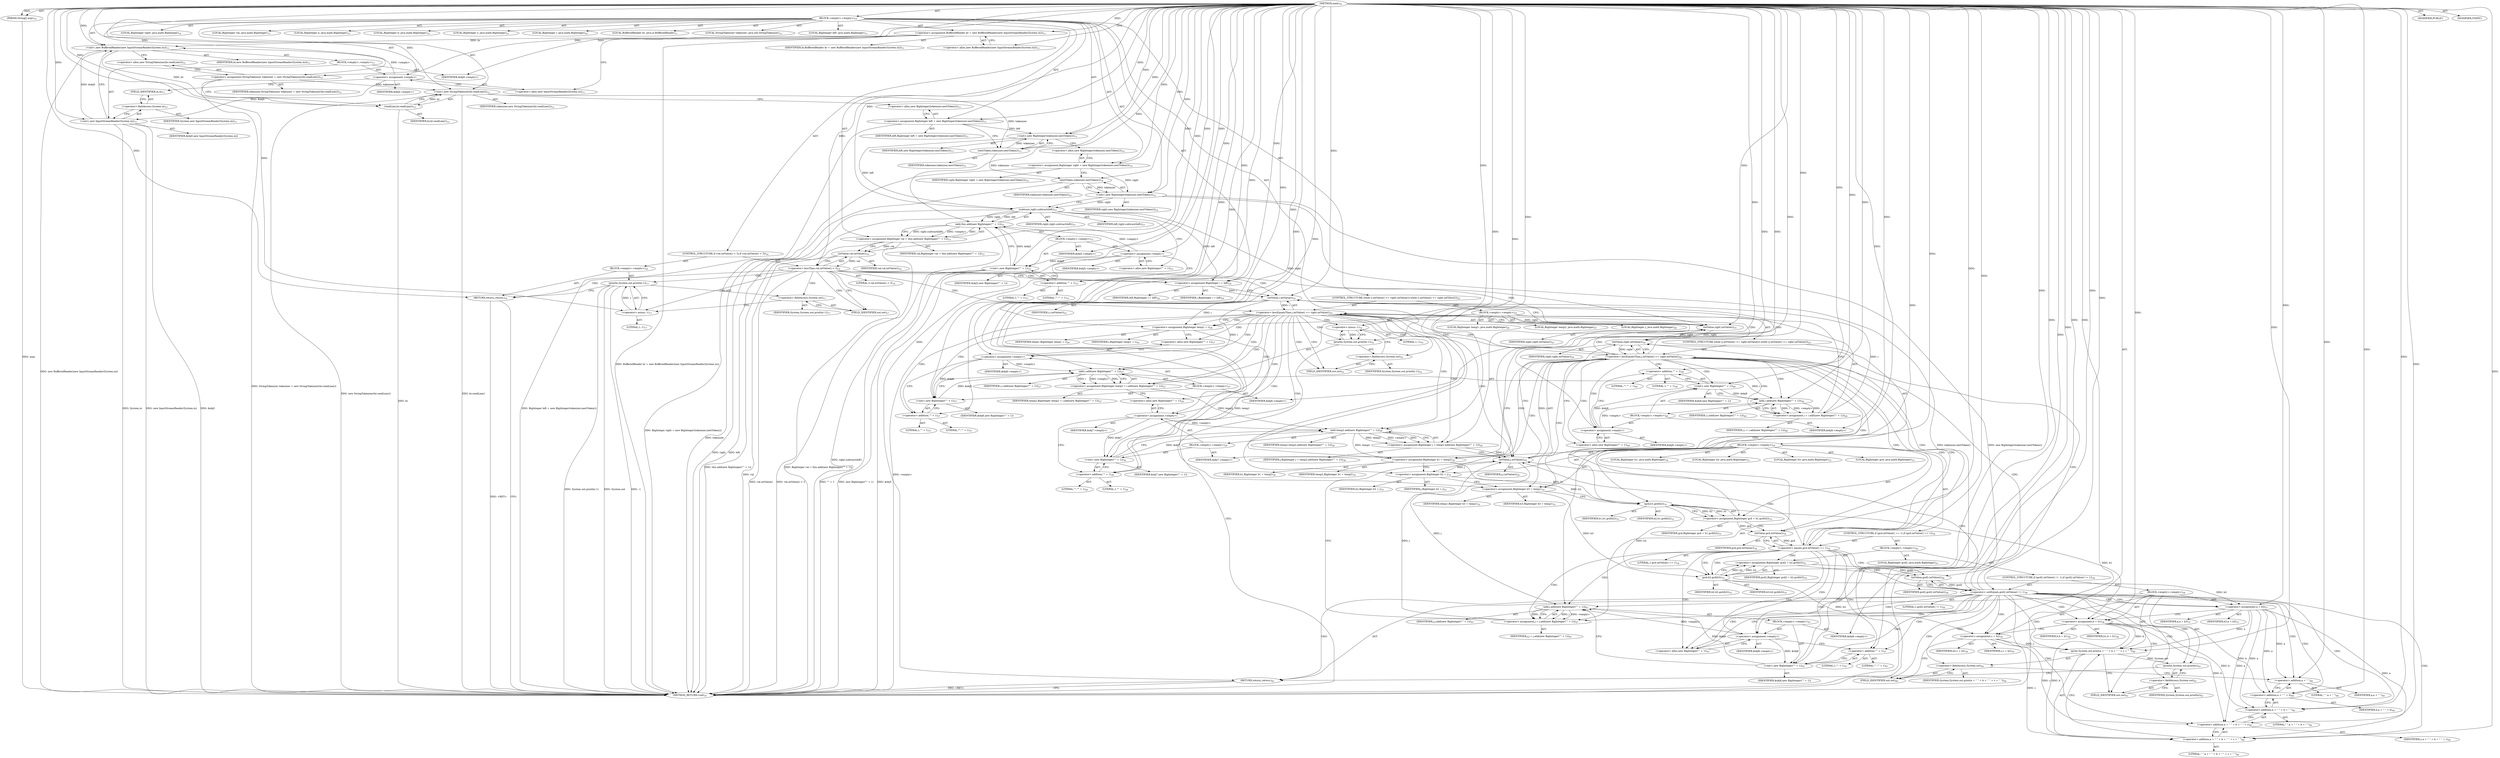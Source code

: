 digraph "main" {  
"25" [label = <(METHOD,main)<SUB>10</SUB>> ]
"26" [label = <(PARAM,String[] args)<SUB>10</SUB>> ]
"27" [label = <(BLOCK,&lt;empty&gt;,&lt;empty&gt;)<SUB>10</SUB>> ]
"4" [label = <(LOCAL,BufferedReader br: java.io.BufferedReader)<SUB>11</SUB>> ]
"28" [label = <(&lt;operator&gt;.assignment,BufferedReader br = new BufferedReader(new InputStreamReader(System.in)))<SUB>11</SUB>> ]
"29" [label = <(IDENTIFIER,br,BufferedReader br = new BufferedReader(new InputStreamReader(System.in)))<SUB>11</SUB>> ]
"30" [label = <(&lt;operator&gt;.alloc,new BufferedReader(new InputStreamReader(System.in)))<SUB>11</SUB>> ]
"31" [label = <(&lt;init&gt;,new BufferedReader(new InputStreamReader(System.in)))<SUB>11</SUB>> ]
"3" [label = <(IDENTIFIER,br,new BufferedReader(new InputStreamReader(System.in)))<SUB>11</SUB>> ]
"32" [label = <(BLOCK,&lt;empty&gt;,&lt;empty&gt;)<SUB>11</SUB>> ]
"33" [label = <(&lt;operator&gt;.assignment,&lt;empty&gt;)> ]
"34" [label = <(IDENTIFIER,$obj0,&lt;empty&gt;)> ]
"35" [label = <(&lt;operator&gt;.alloc,new InputStreamReader(System.in))<SUB>11</SUB>> ]
"36" [label = <(&lt;init&gt;,new InputStreamReader(System.in))<SUB>11</SUB>> ]
"37" [label = <(IDENTIFIER,$obj0,new InputStreamReader(System.in))> ]
"38" [label = <(&lt;operator&gt;.fieldAccess,System.in)<SUB>11</SUB>> ]
"39" [label = <(IDENTIFIER,System,new InputStreamReader(System.in))<SUB>11</SUB>> ]
"40" [label = <(FIELD_IDENTIFIER,in,in)<SUB>11</SUB>> ]
"41" [label = <(IDENTIFIER,$obj0,&lt;empty&gt;)> ]
"6" [label = <(LOCAL,StringTokenizer tokenizer: java.util.StringTokenizer)<SUB>12</SUB>> ]
"42" [label = <(&lt;operator&gt;.assignment,StringTokenizer tokenizer = new StringTokenizer(br.readLine()))<SUB>12</SUB>> ]
"43" [label = <(IDENTIFIER,tokenizer,StringTokenizer tokenizer = new StringTokenizer(br.readLine()))<SUB>12</SUB>> ]
"44" [label = <(&lt;operator&gt;.alloc,new StringTokenizer(br.readLine()))<SUB>12</SUB>> ]
"45" [label = <(&lt;init&gt;,new StringTokenizer(br.readLine()))<SUB>12</SUB>> ]
"5" [label = <(IDENTIFIER,tokenizer,new StringTokenizer(br.readLine()))<SUB>12</SUB>> ]
"46" [label = <(readLine,br.readLine())<SUB>12</SUB>> ]
"47" [label = <(IDENTIFIER,br,br.readLine())<SUB>12</SUB>> ]
"8" [label = <(LOCAL,BigInteger left: java.math.BigInteger)<SUB>13</SUB>> ]
"48" [label = <(&lt;operator&gt;.assignment,BigInteger left = new BigInteger(tokenizer.nextToken()))<SUB>13</SUB>> ]
"49" [label = <(IDENTIFIER,left,BigInteger left = new BigInteger(tokenizer.nextToken()))<SUB>13</SUB>> ]
"50" [label = <(&lt;operator&gt;.alloc,new BigInteger(tokenizer.nextToken()))<SUB>13</SUB>> ]
"51" [label = <(&lt;init&gt;,new BigInteger(tokenizer.nextToken()))<SUB>13</SUB>> ]
"7" [label = <(IDENTIFIER,left,new BigInteger(tokenizer.nextToken()))<SUB>13</SUB>> ]
"52" [label = <(nextToken,tokenizer.nextToken())<SUB>13</SUB>> ]
"53" [label = <(IDENTIFIER,tokenizer,tokenizer.nextToken())<SUB>13</SUB>> ]
"10" [label = <(LOCAL,BigInteger right: java.math.BigInteger)<SUB>14</SUB>> ]
"54" [label = <(&lt;operator&gt;.assignment,BigInteger right = new BigInteger(tokenizer.nextToken()))<SUB>14</SUB>> ]
"55" [label = <(IDENTIFIER,right,BigInteger right = new BigInteger(tokenizer.nextToken()))<SUB>14</SUB>> ]
"56" [label = <(&lt;operator&gt;.alloc,new BigInteger(tokenizer.nextToken()))<SUB>14</SUB>> ]
"57" [label = <(&lt;init&gt;,new BigInteger(tokenizer.nextToken()))<SUB>14</SUB>> ]
"9" [label = <(IDENTIFIER,right,new BigInteger(tokenizer.nextToken()))<SUB>14</SUB>> ]
"58" [label = <(nextToken,tokenizer.nextToken())<SUB>14</SUB>> ]
"59" [label = <(IDENTIFIER,tokenizer,tokenizer.nextToken())<SUB>14</SUB>> ]
"60" [label = <(LOCAL,BigInteger val: java.math.BigInteger)<SUB>15</SUB>> ]
"61" [label = <(&lt;operator&gt;.assignment,BigInteger val = this.add(new BigInteger(&quot;&quot; + 1)))<SUB>15</SUB>> ]
"62" [label = <(IDENTIFIER,val,BigInteger val = this.add(new BigInteger(&quot;&quot; + 1)))<SUB>15</SUB>> ]
"63" [label = <(add,this.add(new BigInteger(&quot;&quot; + 1)))<SUB>15</SUB>> ]
"64" [label = <(subtract,right.subtract(left))<SUB>15</SUB>> ]
"65" [label = <(IDENTIFIER,right,right.subtract(left))<SUB>15</SUB>> ]
"66" [label = <(IDENTIFIER,left,right.subtract(left))<SUB>15</SUB>> ]
"67" [label = <(BLOCK,&lt;empty&gt;,&lt;empty&gt;)<SUB>15</SUB>> ]
"68" [label = <(&lt;operator&gt;.assignment,&lt;empty&gt;)> ]
"69" [label = <(IDENTIFIER,$obj5,&lt;empty&gt;)> ]
"70" [label = <(&lt;operator&gt;.alloc,new BigInteger(&quot;&quot; + 1))<SUB>15</SUB>> ]
"71" [label = <(&lt;init&gt;,new BigInteger(&quot;&quot; + 1))<SUB>15</SUB>> ]
"72" [label = <(IDENTIFIER,$obj5,new BigInteger(&quot;&quot; + 1))> ]
"73" [label = <(&lt;operator&gt;.addition,&quot;&quot; + 1)<SUB>15</SUB>> ]
"74" [label = <(LITERAL,&quot;&quot;,&quot;&quot; + 1)<SUB>15</SUB>> ]
"75" [label = <(LITERAL,1,&quot;&quot; + 1)<SUB>15</SUB>> ]
"76" [label = <(IDENTIFIER,$obj5,&lt;empty&gt;)> ]
"77" [label = <(CONTROL_STRUCTURE,if (val.intValue() &lt; 3),if (val.intValue() &lt; 3))<SUB>16</SUB>> ]
"78" [label = <(&lt;operator&gt;.lessThan,val.intValue() &lt; 3)<SUB>16</SUB>> ]
"79" [label = <(intValue,val.intValue())<SUB>16</SUB>> ]
"80" [label = <(IDENTIFIER,val,val.intValue())<SUB>16</SUB>> ]
"81" [label = <(LITERAL,3,val.intValue() &lt; 3)<SUB>16</SUB>> ]
"82" [label = <(BLOCK,&lt;empty&gt;,&lt;empty&gt;)<SUB>16</SUB>> ]
"83" [label = <(println,System.out.println(-1))<SUB>17</SUB>> ]
"84" [label = <(&lt;operator&gt;.fieldAccess,System.out)<SUB>17</SUB>> ]
"85" [label = <(IDENTIFIER,System,System.out.println(-1))<SUB>17</SUB>> ]
"86" [label = <(FIELD_IDENTIFIER,out,out)<SUB>17</SUB>> ]
"87" [label = <(&lt;operator&gt;.minus,-1)<SUB>17</SUB>> ]
"88" [label = <(LITERAL,1,-1)<SUB>17</SUB>> ]
"89" [label = <(RETURN,return;,return;)<SUB>18</SUB>> ]
"90" [label = <(LOCAL,BigInteger a: java.math.BigInteger)<SUB>23</SUB>> ]
"91" [label = <(LOCAL,BigInteger b: java.math.BigInteger)<SUB>23</SUB>> ]
"92" [label = <(LOCAL,BigInteger c: java.math.BigInteger)<SUB>23</SUB>> ]
"93" [label = <(LOCAL,BigInteger i: java.math.BigInteger)<SUB>24</SUB>> ]
"94" [label = <(&lt;operator&gt;.assignment,BigInteger i = left)<SUB>24</SUB>> ]
"95" [label = <(IDENTIFIER,i,BigInteger i = left)<SUB>24</SUB>> ]
"96" [label = <(IDENTIFIER,left,BigInteger i = left)<SUB>24</SUB>> ]
"97" [label = <(CONTROL_STRUCTURE,while (i.intValue() &lt;= right.intValue()),while (i.intValue() &lt;= right.intValue()))<SUB>25</SUB>> ]
"98" [label = <(&lt;operator&gt;.lessEqualsThan,i.intValue() &lt;= right.intValue())<SUB>25</SUB>> ]
"99" [label = <(intValue,i.intValue())<SUB>25</SUB>> ]
"100" [label = <(IDENTIFIER,i,i.intValue())<SUB>25</SUB>> ]
"101" [label = <(intValue,right.intValue())<SUB>25</SUB>> ]
"102" [label = <(IDENTIFIER,right,right.intValue())<SUB>25</SUB>> ]
"103" [label = <(BLOCK,&lt;empty&gt;,&lt;empty&gt;)<SUB>25</SUB>> ]
"104" [label = <(LOCAL,BigInteger temp1: java.math.BigInteger)<SUB>26</SUB>> ]
"105" [label = <(&lt;operator&gt;.assignment,BigInteger temp1 = i)<SUB>26</SUB>> ]
"106" [label = <(IDENTIFIER,temp1,BigInteger temp1 = i)<SUB>26</SUB>> ]
"107" [label = <(IDENTIFIER,i,BigInteger temp1 = i)<SUB>26</SUB>> ]
"108" [label = <(LOCAL,BigInteger temp2: java.math.BigInteger)<SUB>27</SUB>> ]
"109" [label = <(&lt;operator&gt;.assignment,BigInteger temp2 = i.add(new BigInteger(&quot;&quot; + 1)))<SUB>27</SUB>> ]
"110" [label = <(IDENTIFIER,temp2,BigInteger temp2 = i.add(new BigInteger(&quot;&quot; + 1)))<SUB>27</SUB>> ]
"111" [label = <(add,i.add(new BigInteger(&quot;&quot; + 1)))<SUB>27</SUB>> ]
"112" [label = <(IDENTIFIER,i,i.add(new BigInteger(&quot;&quot; + 1)))<SUB>27</SUB>> ]
"113" [label = <(BLOCK,&lt;empty&gt;,&lt;empty&gt;)<SUB>27</SUB>> ]
"114" [label = <(&lt;operator&gt;.assignment,&lt;empty&gt;)> ]
"115" [label = <(IDENTIFIER,$obj6,&lt;empty&gt;)> ]
"116" [label = <(&lt;operator&gt;.alloc,new BigInteger(&quot;&quot; + 1))<SUB>27</SUB>> ]
"117" [label = <(&lt;init&gt;,new BigInteger(&quot;&quot; + 1))<SUB>27</SUB>> ]
"118" [label = <(IDENTIFIER,$obj6,new BigInteger(&quot;&quot; + 1))> ]
"119" [label = <(&lt;operator&gt;.addition,&quot;&quot; + 1)<SUB>27</SUB>> ]
"120" [label = <(LITERAL,&quot;&quot;,&quot;&quot; + 1)<SUB>27</SUB>> ]
"121" [label = <(LITERAL,1,&quot;&quot; + 1)<SUB>27</SUB>> ]
"122" [label = <(IDENTIFIER,$obj6,&lt;empty&gt;)> ]
"123" [label = <(LOCAL,BigInteger j: java.math.BigInteger)<SUB>28</SUB>> ]
"124" [label = <(&lt;operator&gt;.assignment,BigInteger j = temp2.add(new BigInteger(&quot;&quot; + 1)))<SUB>28</SUB>> ]
"125" [label = <(IDENTIFIER,j,BigInteger j = temp2.add(new BigInteger(&quot;&quot; + 1)))<SUB>28</SUB>> ]
"126" [label = <(add,temp2.add(new BigInteger(&quot;&quot; + 1)))<SUB>28</SUB>> ]
"127" [label = <(IDENTIFIER,temp2,temp2.add(new BigInteger(&quot;&quot; + 1)))<SUB>28</SUB>> ]
"128" [label = <(BLOCK,&lt;empty&gt;,&lt;empty&gt;)<SUB>28</SUB>> ]
"129" [label = <(&lt;operator&gt;.assignment,&lt;empty&gt;)> ]
"130" [label = <(IDENTIFIER,$obj7,&lt;empty&gt;)> ]
"131" [label = <(&lt;operator&gt;.alloc,new BigInteger(&quot;&quot; + 1))<SUB>28</SUB>> ]
"132" [label = <(&lt;init&gt;,new BigInteger(&quot;&quot; + 1))<SUB>28</SUB>> ]
"133" [label = <(IDENTIFIER,$obj7,new BigInteger(&quot;&quot; + 1))> ]
"134" [label = <(&lt;operator&gt;.addition,&quot;&quot; + 1)<SUB>28</SUB>> ]
"135" [label = <(LITERAL,&quot;&quot;,&quot;&quot; + 1)<SUB>28</SUB>> ]
"136" [label = <(LITERAL,1,&quot;&quot; + 1)<SUB>28</SUB>> ]
"137" [label = <(IDENTIFIER,$obj7,&lt;empty&gt;)> ]
"138" [label = <(CONTROL_STRUCTURE,while (j.intValue() &lt;= right.intValue()),while (j.intValue() &lt;= right.intValue()))<SUB>29</SUB>> ]
"139" [label = <(&lt;operator&gt;.lessEqualsThan,j.intValue() &lt;= right.intValue())<SUB>29</SUB>> ]
"140" [label = <(intValue,j.intValue())<SUB>29</SUB>> ]
"141" [label = <(IDENTIFIER,j,j.intValue())<SUB>29</SUB>> ]
"142" [label = <(intValue,right.intValue())<SUB>29</SUB>> ]
"143" [label = <(IDENTIFIER,right,right.intValue())<SUB>29</SUB>> ]
"144" [label = <(BLOCK,&lt;empty&gt;,&lt;empty&gt;)<SUB>29</SUB>> ]
"145" [label = <(LOCAL,BigInteger b1: java.math.BigInteger)<SUB>30</SUB>> ]
"146" [label = <(&lt;operator&gt;.assignment,BigInteger b1 = temp2)<SUB>30</SUB>> ]
"147" [label = <(IDENTIFIER,b1,BigInteger b1 = temp2)<SUB>30</SUB>> ]
"148" [label = <(IDENTIFIER,temp2,BigInteger b1 = temp2)<SUB>30</SUB>> ]
"149" [label = <(LOCAL,BigInteger b2: java.math.BigInteger)<SUB>31</SUB>> ]
"150" [label = <(&lt;operator&gt;.assignment,BigInteger b2 = j)<SUB>31</SUB>> ]
"151" [label = <(IDENTIFIER,b2,BigInteger b2 = j)<SUB>31</SUB>> ]
"152" [label = <(IDENTIFIER,j,BigInteger b2 = j)<SUB>31</SUB>> ]
"153" [label = <(LOCAL,BigInteger b3: java.math.BigInteger)<SUB>32</SUB>> ]
"154" [label = <(&lt;operator&gt;.assignment,BigInteger b3 = temp1)<SUB>32</SUB>> ]
"155" [label = <(IDENTIFIER,b3,BigInteger b3 = temp1)<SUB>32</SUB>> ]
"156" [label = <(IDENTIFIER,temp1,BigInteger b3 = temp1)<SUB>32</SUB>> ]
"157" [label = <(LOCAL,BigInteger gcd: java.math.BigInteger)<SUB>33</SUB>> ]
"158" [label = <(&lt;operator&gt;.assignment,BigInteger gcd = b1.gcd(b2))<SUB>33</SUB>> ]
"159" [label = <(IDENTIFIER,gcd,BigInteger gcd = b1.gcd(b2))<SUB>33</SUB>> ]
"160" [label = <(gcd,b1.gcd(b2))<SUB>33</SUB>> ]
"161" [label = <(IDENTIFIER,b1,b1.gcd(b2))<SUB>33</SUB>> ]
"162" [label = <(IDENTIFIER,b2,b1.gcd(b2))<SUB>33</SUB>> ]
"163" [label = <(CONTROL_STRUCTURE,if (gcd.intValue() == 1),if (gcd.intValue() == 1))<SUB>34</SUB>> ]
"164" [label = <(&lt;operator&gt;.equals,gcd.intValue() == 1)<SUB>34</SUB>> ]
"165" [label = <(intValue,gcd.intValue())<SUB>34</SUB>> ]
"166" [label = <(IDENTIFIER,gcd,gcd.intValue())<SUB>34</SUB>> ]
"167" [label = <(LITERAL,1,gcd.intValue() == 1)<SUB>34</SUB>> ]
"168" [label = <(BLOCK,&lt;empty&gt;,&lt;empty&gt;)<SUB>34</SUB>> ]
"169" [label = <(LOCAL,BigInteger gcd2: java.math.BigInteger)<SUB>35</SUB>> ]
"170" [label = <(&lt;operator&gt;.assignment,BigInteger gcd2 = b2.gcd(b3))<SUB>35</SUB>> ]
"171" [label = <(IDENTIFIER,gcd2,BigInteger gcd2 = b2.gcd(b3))<SUB>35</SUB>> ]
"172" [label = <(gcd,b2.gcd(b3))<SUB>35</SUB>> ]
"173" [label = <(IDENTIFIER,b2,b2.gcd(b3))<SUB>35</SUB>> ]
"174" [label = <(IDENTIFIER,b3,b2.gcd(b3))<SUB>35</SUB>> ]
"175" [label = <(CONTROL_STRUCTURE,if (gcd2.intValue() != 1),if (gcd2.intValue() != 1))<SUB>36</SUB>> ]
"176" [label = <(&lt;operator&gt;.notEquals,gcd2.intValue() != 1)<SUB>36</SUB>> ]
"177" [label = <(intValue,gcd2.intValue())<SUB>36</SUB>> ]
"178" [label = <(IDENTIFIER,gcd2,gcd2.intValue())<SUB>36</SUB>> ]
"179" [label = <(LITERAL,1,gcd2.intValue() != 1)<SUB>36</SUB>> ]
"180" [label = <(BLOCK,&lt;empty&gt;,&lt;empty&gt;)<SUB>36</SUB>> ]
"181" [label = <(&lt;operator&gt;.assignment,a = b3)<SUB>37</SUB>> ]
"182" [label = <(IDENTIFIER,a,a = b3)<SUB>37</SUB>> ]
"183" [label = <(IDENTIFIER,b3,a = b3)<SUB>37</SUB>> ]
"184" [label = <(&lt;operator&gt;.assignment,b = b1)<SUB>38</SUB>> ]
"185" [label = <(IDENTIFIER,b,b = b1)<SUB>38</SUB>> ]
"186" [label = <(IDENTIFIER,b1,b = b1)<SUB>38</SUB>> ]
"187" [label = <(&lt;operator&gt;.assignment,c = b2)<SUB>39</SUB>> ]
"188" [label = <(IDENTIFIER,c,c = b2)<SUB>39</SUB>> ]
"189" [label = <(IDENTIFIER,b2,c = b2)<SUB>39</SUB>> ]
"190" [label = <(print,System.out.print(a + &quot; &quot; + b + &quot; &quot; + c + &quot; &quot;))<SUB>40</SUB>> ]
"191" [label = <(&lt;operator&gt;.fieldAccess,System.out)<SUB>40</SUB>> ]
"192" [label = <(IDENTIFIER,System,System.out.print(a + &quot; &quot; + b + &quot; &quot; + c + &quot; &quot;))<SUB>40</SUB>> ]
"193" [label = <(FIELD_IDENTIFIER,out,out)<SUB>40</SUB>> ]
"194" [label = <(&lt;operator&gt;.addition,a + &quot; &quot; + b + &quot; &quot; + c + &quot; &quot;)<SUB>40</SUB>> ]
"195" [label = <(&lt;operator&gt;.addition,a + &quot; &quot; + b + &quot; &quot; + c)<SUB>40</SUB>> ]
"196" [label = <(&lt;operator&gt;.addition,a + &quot; &quot; + b + &quot; &quot;)<SUB>40</SUB>> ]
"197" [label = <(&lt;operator&gt;.addition,a + &quot; &quot; + b)<SUB>40</SUB>> ]
"198" [label = <(&lt;operator&gt;.addition,a + &quot; &quot;)<SUB>40</SUB>> ]
"199" [label = <(IDENTIFIER,a,a + &quot; &quot;)<SUB>40</SUB>> ]
"200" [label = <(LITERAL,&quot; &quot;,a + &quot; &quot;)<SUB>40</SUB>> ]
"201" [label = <(IDENTIFIER,b,a + &quot; &quot; + b)<SUB>40</SUB>> ]
"202" [label = <(LITERAL,&quot; &quot;,a + &quot; &quot; + b + &quot; &quot;)<SUB>40</SUB>> ]
"203" [label = <(IDENTIFIER,c,a + &quot; &quot; + b + &quot; &quot; + c)<SUB>40</SUB>> ]
"204" [label = <(LITERAL,&quot; &quot;,a + &quot; &quot; + b + &quot; &quot; + c + &quot; &quot;)<SUB>40</SUB>> ]
"205" [label = <(println,System.out.println())<SUB>41</SUB>> ]
"206" [label = <(&lt;operator&gt;.fieldAccess,System.out)<SUB>41</SUB>> ]
"207" [label = <(IDENTIFIER,System,System.out.println())<SUB>41</SUB>> ]
"208" [label = <(FIELD_IDENTIFIER,out,out)<SUB>41</SUB>> ]
"209" [label = <(RETURN,return;,return;)<SUB>42</SUB>> ]
"210" [label = <(&lt;operator&gt;.assignment,j = j.add(new BigInteger(&quot;&quot; + 1)))<SUB>47</SUB>> ]
"211" [label = <(IDENTIFIER,j,j = j.add(new BigInteger(&quot;&quot; + 1)))<SUB>47</SUB>> ]
"212" [label = <(add,j.add(new BigInteger(&quot;&quot; + 1)))<SUB>47</SUB>> ]
"213" [label = <(IDENTIFIER,j,j.add(new BigInteger(&quot;&quot; + 1)))<SUB>47</SUB>> ]
"214" [label = <(BLOCK,&lt;empty&gt;,&lt;empty&gt;)<SUB>47</SUB>> ]
"215" [label = <(&lt;operator&gt;.assignment,&lt;empty&gt;)> ]
"216" [label = <(IDENTIFIER,$obj8,&lt;empty&gt;)> ]
"217" [label = <(&lt;operator&gt;.alloc,new BigInteger(&quot;&quot; + 1))<SUB>47</SUB>> ]
"218" [label = <(&lt;init&gt;,new BigInteger(&quot;&quot; + 1))<SUB>47</SUB>> ]
"219" [label = <(IDENTIFIER,$obj8,new BigInteger(&quot;&quot; + 1))> ]
"220" [label = <(&lt;operator&gt;.addition,&quot;&quot; + 1)<SUB>47</SUB>> ]
"221" [label = <(LITERAL,&quot;&quot;,&quot;&quot; + 1)<SUB>47</SUB>> ]
"222" [label = <(LITERAL,1,&quot;&quot; + 1)<SUB>47</SUB>> ]
"223" [label = <(IDENTIFIER,$obj8,&lt;empty&gt;)> ]
"224" [label = <(&lt;operator&gt;.assignment,i = i.add(new BigInteger(&quot;&quot; + 1)))<SUB>49</SUB>> ]
"225" [label = <(IDENTIFIER,i,i = i.add(new BigInteger(&quot;&quot; + 1)))<SUB>49</SUB>> ]
"226" [label = <(add,i.add(new BigInteger(&quot;&quot; + 1)))<SUB>49</SUB>> ]
"227" [label = <(IDENTIFIER,i,i.add(new BigInteger(&quot;&quot; + 1)))<SUB>49</SUB>> ]
"228" [label = <(BLOCK,&lt;empty&gt;,&lt;empty&gt;)<SUB>49</SUB>> ]
"229" [label = <(&lt;operator&gt;.assignment,&lt;empty&gt;)> ]
"230" [label = <(IDENTIFIER,$obj9,&lt;empty&gt;)> ]
"231" [label = <(&lt;operator&gt;.alloc,new BigInteger(&quot;&quot; + 1))<SUB>49</SUB>> ]
"232" [label = <(&lt;init&gt;,new BigInteger(&quot;&quot; + 1))<SUB>49</SUB>> ]
"233" [label = <(IDENTIFIER,$obj9,new BigInteger(&quot;&quot; + 1))> ]
"234" [label = <(&lt;operator&gt;.addition,&quot;&quot; + 1)<SUB>49</SUB>> ]
"235" [label = <(LITERAL,&quot;&quot;,&quot;&quot; + 1)<SUB>49</SUB>> ]
"236" [label = <(LITERAL,1,&quot;&quot; + 1)<SUB>49</SUB>> ]
"237" [label = <(IDENTIFIER,$obj9,&lt;empty&gt;)> ]
"238" [label = <(println,System.out.println(-1))<SUB>52</SUB>> ]
"239" [label = <(&lt;operator&gt;.fieldAccess,System.out)<SUB>52</SUB>> ]
"240" [label = <(IDENTIFIER,System,System.out.println(-1))<SUB>52</SUB>> ]
"241" [label = <(FIELD_IDENTIFIER,out,out)<SUB>52</SUB>> ]
"242" [label = <(&lt;operator&gt;.minus,-1)<SUB>52</SUB>> ]
"243" [label = <(LITERAL,1,-1)<SUB>52</SUB>> ]
"244" [label = <(MODIFIER,PUBLIC)> ]
"245" [label = <(MODIFIER,STATIC)> ]
"246" [label = <(METHOD_RETURN,void)<SUB>10</SUB>> ]
  "25" -> "26"  [ label = "AST: "] 
  "25" -> "27"  [ label = "AST: "] 
  "25" -> "244"  [ label = "AST: "] 
  "25" -> "245"  [ label = "AST: "] 
  "25" -> "246"  [ label = "AST: "] 
  "27" -> "4"  [ label = "AST: "] 
  "27" -> "28"  [ label = "AST: "] 
  "27" -> "31"  [ label = "AST: "] 
  "27" -> "6"  [ label = "AST: "] 
  "27" -> "42"  [ label = "AST: "] 
  "27" -> "45"  [ label = "AST: "] 
  "27" -> "8"  [ label = "AST: "] 
  "27" -> "48"  [ label = "AST: "] 
  "27" -> "51"  [ label = "AST: "] 
  "27" -> "10"  [ label = "AST: "] 
  "27" -> "54"  [ label = "AST: "] 
  "27" -> "57"  [ label = "AST: "] 
  "27" -> "60"  [ label = "AST: "] 
  "27" -> "61"  [ label = "AST: "] 
  "27" -> "77"  [ label = "AST: "] 
  "27" -> "90"  [ label = "AST: "] 
  "27" -> "91"  [ label = "AST: "] 
  "27" -> "92"  [ label = "AST: "] 
  "27" -> "93"  [ label = "AST: "] 
  "27" -> "94"  [ label = "AST: "] 
  "27" -> "97"  [ label = "AST: "] 
  "27" -> "238"  [ label = "AST: "] 
  "28" -> "29"  [ label = "AST: "] 
  "28" -> "30"  [ label = "AST: "] 
  "31" -> "3"  [ label = "AST: "] 
  "31" -> "32"  [ label = "AST: "] 
  "32" -> "33"  [ label = "AST: "] 
  "32" -> "36"  [ label = "AST: "] 
  "32" -> "41"  [ label = "AST: "] 
  "33" -> "34"  [ label = "AST: "] 
  "33" -> "35"  [ label = "AST: "] 
  "36" -> "37"  [ label = "AST: "] 
  "36" -> "38"  [ label = "AST: "] 
  "38" -> "39"  [ label = "AST: "] 
  "38" -> "40"  [ label = "AST: "] 
  "42" -> "43"  [ label = "AST: "] 
  "42" -> "44"  [ label = "AST: "] 
  "45" -> "5"  [ label = "AST: "] 
  "45" -> "46"  [ label = "AST: "] 
  "46" -> "47"  [ label = "AST: "] 
  "48" -> "49"  [ label = "AST: "] 
  "48" -> "50"  [ label = "AST: "] 
  "51" -> "7"  [ label = "AST: "] 
  "51" -> "52"  [ label = "AST: "] 
  "52" -> "53"  [ label = "AST: "] 
  "54" -> "55"  [ label = "AST: "] 
  "54" -> "56"  [ label = "AST: "] 
  "57" -> "9"  [ label = "AST: "] 
  "57" -> "58"  [ label = "AST: "] 
  "58" -> "59"  [ label = "AST: "] 
  "61" -> "62"  [ label = "AST: "] 
  "61" -> "63"  [ label = "AST: "] 
  "63" -> "64"  [ label = "AST: "] 
  "63" -> "67"  [ label = "AST: "] 
  "64" -> "65"  [ label = "AST: "] 
  "64" -> "66"  [ label = "AST: "] 
  "67" -> "68"  [ label = "AST: "] 
  "67" -> "71"  [ label = "AST: "] 
  "67" -> "76"  [ label = "AST: "] 
  "68" -> "69"  [ label = "AST: "] 
  "68" -> "70"  [ label = "AST: "] 
  "71" -> "72"  [ label = "AST: "] 
  "71" -> "73"  [ label = "AST: "] 
  "73" -> "74"  [ label = "AST: "] 
  "73" -> "75"  [ label = "AST: "] 
  "77" -> "78"  [ label = "AST: "] 
  "77" -> "82"  [ label = "AST: "] 
  "78" -> "79"  [ label = "AST: "] 
  "78" -> "81"  [ label = "AST: "] 
  "79" -> "80"  [ label = "AST: "] 
  "82" -> "83"  [ label = "AST: "] 
  "82" -> "89"  [ label = "AST: "] 
  "83" -> "84"  [ label = "AST: "] 
  "83" -> "87"  [ label = "AST: "] 
  "84" -> "85"  [ label = "AST: "] 
  "84" -> "86"  [ label = "AST: "] 
  "87" -> "88"  [ label = "AST: "] 
  "94" -> "95"  [ label = "AST: "] 
  "94" -> "96"  [ label = "AST: "] 
  "97" -> "98"  [ label = "AST: "] 
  "97" -> "103"  [ label = "AST: "] 
  "98" -> "99"  [ label = "AST: "] 
  "98" -> "101"  [ label = "AST: "] 
  "99" -> "100"  [ label = "AST: "] 
  "101" -> "102"  [ label = "AST: "] 
  "103" -> "104"  [ label = "AST: "] 
  "103" -> "105"  [ label = "AST: "] 
  "103" -> "108"  [ label = "AST: "] 
  "103" -> "109"  [ label = "AST: "] 
  "103" -> "123"  [ label = "AST: "] 
  "103" -> "124"  [ label = "AST: "] 
  "103" -> "138"  [ label = "AST: "] 
  "103" -> "224"  [ label = "AST: "] 
  "105" -> "106"  [ label = "AST: "] 
  "105" -> "107"  [ label = "AST: "] 
  "109" -> "110"  [ label = "AST: "] 
  "109" -> "111"  [ label = "AST: "] 
  "111" -> "112"  [ label = "AST: "] 
  "111" -> "113"  [ label = "AST: "] 
  "113" -> "114"  [ label = "AST: "] 
  "113" -> "117"  [ label = "AST: "] 
  "113" -> "122"  [ label = "AST: "] 
  "114" -> "115"  [ label = "AST: "] 
  "114" -> "116"  [ label = "AST: "] 
  "117" -> "118"  [ label = "AST: "] 
  "117" -> "119"  [ label = "AST: "] 
  "119" -> "120"  [ label = "AST: "] 
  "119" -> "121"  [ label = "AST: "] 
  "124" -> "125"  [ label = "AST: "] 
  "124" -> "126"  [ label = "AST: "] 
  "126" -> "127"  [ label = "AST: "] 
  "126" -> "128"  [ label = "AST: "] 
  "128" -> "129"  [ label = "AST: "] 
  "128" -> "132"  [ label = "AST: "] 
  "128" -> "137"  [ label = "AST: "] 
  "129" -> "130"  [ label = "AST: "] 
  "129" -> "131"  [ label = "AST: "] 
  "132" -> "133"  [ label = "AST: "] 
  "132" -> "134"  [ label = "AST: "] 
  "134" -> "135"  [ label = "AST: "] 
  "134" -> "136"  [ label = "AST: "] 
  "138" -> "139"  [ label = "AST: "] 
  "138" -> "144"  [ label = "AST: "] 
  "139" -> "140"  [ label = "AST: "] 
  "139" -> "142"  [ label = "AST: "] 
  "140" -> "141"  [ label = "AST: "] 
  "142" -> "143"  [ label = "AST: "] 
  "144" -> "145"  [ label = "AST: "] 
  "144" -> "146"  [ label = "AST: "] 
  "144" -> "149"  [ label = "AST: "] 
  "144" -> "150"  [ label = "AST: "] 
  "144" -> "153"  [ label = "AST: "] 
  "144" -> "154"  [ label = "AST: "] 
  "144" -> "157"  [ label = "AST: "] 
  "144" -> "158"  [ label = "AST: "] 
  "144" -> "163"  [ label = "AST: "] 
  "144" -> "210"  [ label = "AST: "] 
  "146" -> "147"  [ label = "AST: "] 
  "146" -> "148"  [ label = "AST: "] 
  "150" -> "151"  [ label = "AST: "] 
  "150" -> "152"  [ label = "AST: "] 
  "154" -> "155"  [ label = "AST: "] 
  "154" -> "156"  [ label = "AST: "] 
  "158" -> "159"  [ label = "AST: "] 
  "158" -> "160"  [ label = "AST: "] 
  "160" -> "161"  [ label = "AST: "] 
  "160" -> "162"  [ label = "AST: "] 
  "163" -> "164"  [ label = "AST: "] 
  "163" -> "168"  [ label = "AST: "] 
  "164" -> "165"  [ label = "AST: "] 
  "164" -> "167"  [ label = "AST: "] 
  "165" -> "166"  [ label = "AST: "] 
  "168" -> "169"  [ label = "AST: "] 
  "168" -> "170"  [ label = "AST: "] 
  "168" -> "175"  [ label = "AST: "] 
  "170" -> "171"  [ label = "AST: "] 
  "170" -> "172"  [ label = "AST: "] 
  "172" -> "173"  [ label = "AST: "] 
  "172" -> "174"  [ label = "AST: "] 
  "175" -> "176"  [ label = "AST: "] 
  "175" -> "180"  [ label = "AST: "] 
  "176" -> "177"  [ label = "AST: "] 
  "176" -> "179"  [ label = "AST: "] 
  "177" -> "178"  [ label = "AST: "] 
  "180" -> "181"  [ label = "AST: "] 
  "180" -> "184"  [ label = "AST: "] 
  "180" -> "187"  [ label = "AST: "] 
  "180" -> "190"  [ label = "AST: "] 
  "180" -> "205"  [ label = "AST: "] 
  "180" -> "209"  [ label = "AST: "] 
  "181" -> "182"  [ label = "AST: "] 
  "181" -> "183"  [ label = "AST: "] 
  "184" -> "185"  [ label = "AST: "] 
  "184" -> "186"  [ label = "AST: "] 
  "187" -> "188"  [ label = "AST: "] 
  "187" -> "189"  [ label = "AST: "] 
  "190" -> "191"  [ label = "AST: "] 
  "190" -> "194"  [ label = "AST: "] 
  "191" -> "192"  [ label = "AST: "] 
  "191" -> "193"  [ label = "AST: "] 
  "194" -> "195"  [ label = "AST: "] 
  "194" -> "204"  [ label = "AST: "] 
  "195" -> "196"  [ label = "AST: "] 
  "195" -> "203"  [ label = "AST: "] 
  "196" -> "197"  [ label = "AST: "] 
  "196" -> "202"  [ label = "AST: "] 
  "197" -> "198"  [ label = "AST: "] 
  "197" -> "201"  [ label = "AST: "] 
  "198" -> "199"  [ label = "AST: "] 
  "198" -> "200"  [ label = "AST: "] 
  "205" -> "206"  [ label = "AST: "] 
  "206" -> "207"  [ label = "AST: "] 
  "206" -> "208"  [ label = "AST: "] 
  "210" -> "211"  [ label = "AST: "] 
  "210" -> "212"  [ label = "AST: "] 
  "212" -> "213"  [ label = "AST: "] 
  "212" -> "214"  [ label = "AST: "] 
  "214" -> "215"  [ label = "AST: "] 
  "214" -> "218"  [ label = "AST: "] 
  "214" -> "223"  [ label = "AST: "] 
  "215" -> "216"  [ label = "AST: "] 
  "215" -> "217"  [ label = "AST: "] 
  "218" -> "219"  [ label = "AST: "] 
  "218" -> "220"  [ label = "AST: "] 
  "220" -> "221"  [ label = "AST: "] 
  "220" -> "222"  [ label = "AST: "] 
  "224" -> "225"  [ label = "AST: "] 
  "224" -> "226"  [ label = "AST: "] 
  "226" -> "227"  [ label = "AST: "] 
  "226" -> "228"  [ label = "AST: "] 
  "228" -> "229"  [ label = "AST: "] 
  "228" -> "232"  [ label = "AST: "] 
  "228" -> "237"  [ label = "AST: "] 
  "229" -> "230"  [ label = "AST: "] 
  "229" -> "231"  [ label = "AST: "] 
  "232" -> "233"  [ label = "AST: "] 
  "232" -> "234"  [ label = "AST: "] 
  "234" -> "235"  [ label = "AST: "] 
  "234" -> "236"  [ label = "AST: "] 
  "238" -> "239"  [ label = "AST: "] 
  "238" -> "242"  [ label = "AST: "] 
  "239" -> "240"  [ label = "AST: "] 
  "239" -> "241"  [ label = "AST: "] 
  "242" -> "243"  [ label = "AST: "] 
  "28" -> "35"  [ label = "CFG: "] 
  "31" -> "44"  [ label = "CFG: "] 
  "42" -> "46"  [ label = "CFG: "] 
  "45" -> "50"  [ label = "CFG: "] 
  "48" -> "52"  [ label = "CFG: "] 
  "51" -> "56"  [ label = "CFG: "] 
  "54" -> "58"  [ label = "CFG: "] 
  "57" -> "64"  [ label = "CFG: "] 
  "61" -> "79"  [ label = "CFG: "] 
  "94" -> "99"  [ label = "CFG: "] 
  "238" -> "246"  [ label = "CFG: "] 
  "30" -> "28"  [ label = "CFG: "] 
  "44" -> "42"  [ label = "CFG: "] 
  "46" -> "45"  [ label = "CFG: "] 
  "50" -> "48"  [ label = "CFG: "] 
  "52" -> "51"  [ label = "CFG: "] 
  "56" -> "54"  [ label = "CFG: "] 
  "58" -> "57"  [ label = "CFG: "] 
  "63" -> "61"  [ label = "CFG: "] 
  "78" -> "86"  [ label = "CFG: "] 
  "78" -> "94"  [ label = "CFG: "] 
  "98" -> "105"  [ label = "CFG: "] 
  "98" -> "241"  [ label = "CFG: "] 
  "239" -> "242"  [ label = "CFG: "] 
  "242" -> "238"  [ label = "CFG: "] 
  "33" -> "40"  [ label = "CFG: "] 
  "36" -> "31"  [ label = "CFG: "] 
  "64" -> "70"  [ label = "CFG: "] 
  "79" -> "78"  [ label = "CFG: "] 
  "83" -> "89"  [ label = "CFG: "] 
  "89" -> "246"  [ label = "CFG: "] 
  "99" -> "101"  [ label = "CFG: "] 
  "101" -> "98"  [ label = "CFG: "] 
  "105" -> "116"  [ label = "CFG: "] 
  "109" -> "131"  [ label = "CFG: "] 
  "124" -> "140"  [ label = "CFG: "] 
  "224" -> "99"  [ label = "CFG: "] 
  "241" -> "239"  [ label = "CFG: "] 
  "35" -> "33"  [ label = "CFG: "] 
  "38" -> "36"  [ label = "CFG: "] 
  "68" -> "73"  [ label = "CFG: "] 
  "71" -> "63"  [ label = "CFG: "] 
  "84" -> "87"  [ label = "CFG: "] 
  "87" -> "83"  [ label = "CFG: "] 
  "111" -> "109"  [ label = "CFG: "] 
  "126" -> "124"  [ label = "CFG: "] 
  "139" -> "146"  [ label = "CFG: "] 
  "139" -> "231"  [ label = "CFG: "] 
  "226" -> "224"  [ label = "CFG: "] 
  "40" -> "38"  [ label = "CFG: "] 
  "70" -> "68"  [ label = "CFG: "] 
  "73" -> "71"  [ label = "CFG: "] 
  "86" -> "84"  [ label = "CFG: "] 
  "140" -> "142"  [ label = "CFG: "] 
  "142" -> "139"  [ label = "CFG: "] 
  "146" -> "150"  [ label = "CFG: "] 
  "150" -> "154"  [ label = "CFG: "] 
  "154" -> "160"  [ label = "CFG: "] 
  "158" -> "165"  [ label = "CFG: "] 
  "210" -> "140"  [ label = "CFG: "] 
  "114" -> "119"  [ label = "CFG: "] 
  "117" -> "111"  [ label = "CFG: "] 
  "129" -> "134"  [ label = "CFG: "] 
  "132" -> "126"  [ label = "CFG: "] 
  "160" -> "158"  [ label = "CFG: "] 
  "164" -> "172"  [ label = "CFG: "] 
  "164" -> "217"  [ label = "CFG: "] 
  "212" -> "210"  [ label = "CFG: "] 
  "229" -> "234"  [ label = "CFG: "] 
  "232" -> "226"  [ label = "CFG: "] 
  "116" -> "114"  [ label = "CFG: "] 
  "119" -> "117"  [ label = "CFG: "] 
  "131" -> "129"  [ label = "CFG: "] 
  "134" -> "132"  [ label = "CFG: "] 
  "165" -> "164"  [ label = "CFG: "] 
  "170" -> "177"  [ label = "CFG: "] 
  "231" -> "229"  [ label = "CFG: "] 
  "234" -> "232"  [ label = "CFG: "] 
  "172" -> "170"  [ label = "CFG: "] 
  "176" -> "181"  [ label = "CFG: "] 
  "176" -> "217"  [ label = "CFG: "] 
  "215" -> "220"  [ label = "CFG: "] 
  "218" -> "212"  [ label = "CFG: "] 
  "177" -> "176"  [ label = "CFG: "] 
  "181" -> "184"  [ label = "CFG: "] 
  "184" -> "187"  [ label = "CFG: "] 
  "187" -> "193"  [ label = "CFG: "] 
  "190" -> "208"  [ label = "CFG: "] 
  "205" -> "209"  [ label = "CFG: "] 
  "209" -> "246"  [ label = "CFG: "] 
  "217" -> "215"  [ label = "CFG: "] 
  "220" -> "218"  [ label = "CFG: "] 
  "191" -> "198"  [ label = "CFG: "] 
  "194" -> "190"  [ label = "CFG: "] 
  "206" -> "205"  [ label = "CFG: "] 
  "193" -> "191"  [ label = "CFG: "] 
  "195" -> "194"  [ label = "CFG: "] 
  "208" -> "206"  [ label = "CFG: "] 
  "196" -> "195"  [ label = "CFG: "] 
  "197" -> "196"  [ label = "CFG: "] 
  "198" -> "197"  [ label = "CFG: "] 
  "25" -> "30"  [ label = "CFG: "] 
  "209" -> "246"  [ label = "DDG: &lt;RET&gt;"] 
  "89" -> "246"  [ label = "DDG: &lt;RET&gt;"] 
  "26" -> "246"  [ label = "DDG: args"] 
  "28" -> "246"  [ label = "DDG: BufferedReader br = new BufferedReader(new InputStreamReader(System.in))"] 
  "36" -> "246"  [ label = "DDG: $obj0"] 
  "36" -> "246"  [ label = "DDG: System.in"] 
  "36" -> "246"  [ label = "DDG: new InputStreamReader(System.in)"] 
  "31" -> "246"  [ label = "DDG: new BufferedReader(new InputStreamReader(System.in))"] 
  "42" -> "246"  [ label = "DDG: StringTokenizer tokenizer = new StringTokenizer(br.readLine())"] 
  "46" -> "246"  [ label = "DDG: br"] 
  "45" -> "246"  [ label = "DDG: br.readLine()"] 
  "45" -> "246"  [ label = "DDG: new StringTokenizer(br.readLine())"] 
  "48" -> "246"  [ label = "DDG: BigInteger left = new BigInteger(tokenizer.nextToken())"] 
  "54" -> "246"  [ label = "DDG: BigInteger right = new BigInteger(tokenizer.nextToken())"] 
  "58" -> "246"  [ label = "DDG: tokenizer"] 
  "57" -> "246"  [ label = "DDG: tokenizer.nextToken()"] 
  "57" -> "246"  [ label = "DDG: new BigInteger(tokenizer.nextToken())"] 
  "64" -> "246"  [ label = "DDG: right"] 
  "64" -> "246"  [ label = "DDG: left"] 
  "63" -> "246"  [ label = "DDG: right.subtract(left)"] 
  "68" -> "246"  [ label = "DDG: &lt;empty&gt;"] 
  "71" -> "246"  [ label = "DDG: $obj5"] 
  "71" -> "246"  [ label = "DDG: &quot;&quot; + 1"] 
  "71" -> "246"  [ label = "DDG: new BigInteger(&quot;&quot; + 1)"] 
  "61" -> "246"  [ label = "DDG: this.add(new BigInteger(&quot;&quot; + 1))"] 
  "61" -> "246"  [ label = "DDG: BigInteger val = this.add(new BigInteger(&quot;&quot; + 1))"] 
  "79" -> "246"  [ label = "DDG: val"] 
  "78" -> "246"  [ label = "DDG: val.intValue()"] 
  "78" -> "246"  [ label = "DDG: val.intValue() &lt; 3"] 
  "83" -> "246"  [ label = "DDG: System.out"] 
  "83" -> "246"  [ label = "DDG: -1"] 
  "83" -> "246"  [ label = "DDG: System.out.println(-1)"] 
  "25" -> "26"  [ label = "DDG: "] 
  "25" -> "28"  [ label = "DDG: "] 
  "25" -> "42"  [ label = "DDG: "] 
  "25" -> "48"  [ label = "DDG: "] 
  "25" -> "54"  [ label = "DDG: "] 
  "63" -> "61"  [ label = "DDG: right.subtract(left)"] 
  "63" -> "61"  [ label = "DDG: &lt;empty&gt;"] 
  "63" -> "61"  [ label = "DDG: "] 
  "64" -> "94"  [ label = "DDG: left"] 
  "25" -> "94"  [ label = "DDG: "] 
  "28" -> "31"  [ label = "DDG: br"] 
  "25" -> "31"  [ label = "DDG: "] 
  "33" -> "31"  [ label = "DDG: &lt;empty&gt;"] 
  "36" -> "31"  [ label = "DDG: $obj0"] 
  "42" -> "45"  [ label = "DDG: tokenizer"] 
  "25" -> "45"  [ label = "DDG: "] 
  "46" -> "45"  [ label = "DDG: br"] 
  "48" -> "51"  [ label = "DDG: left"] 
  "25" -> "51"  [ label = "DDG: "] 
  "52" -> "51"  [ label = "DDG: tokenizer"] 
  "54" -> "57"  [ label = "DDG: right"] 
  "25" -> "57"  [ label = "DDG: "] 
  "58" -> "57"  [ label = "DDG: tokenizer"] 
  "242" -> "238"  [ label = "DDG: 1"] 
  "25" -> "33"  [ label = "DDG: "] 
  "25" -> "41"  [ label = "DDG: "] 
  "31" -> "46"  [ label = "DDG: br"] 
  "25" -> "46"  [ label = "DDG: "] 
  "45" -> "52"  [ label = "DDG: tokenizer"] 
  "25" -> "52"  [ label = "DDG: "] 
  "52" -> "58"  [ label = "DDG: tokenizer"] 
  "25" -> "58"  [ label = "DDG: "] 
  "64" -> "63"  [ label = "DDG: right"] 
  "64" -> "63"  [ label = "DDG: left"] 
  "68" -> "63"  [ label = "DDG: &lt;empty&gt;"] 
  "71" -> "63"  [ label = "DDG: $obj5"] 
  "25" -> "63"  [ label = "DDG: "] 
  "79" -> "78"  [ label = "DDG: val"] 
  "25" -> "78"  [ label = "DDG: "] 
  "25" -> "89"  [ label = "DDG: "] 
  "99" -> "98"  [ label = "DDG: i"] 
  "101" -> "98"  [ label = "DDG: right"] 
  "99" -> "105"  [ label = "DDG: i"] 
  "25" -> "105"  [ label = "DDG: "] 
  "111" -> "109"  [ label = "DDG: i"] 
  "111" -> "109"  [ label = "DDG: &lt;empty&gt;"] 
  "111" -> "109"  [ label = "DDG: "] 
  "126" -> "124"  [ label = "DDG: temp2"] 
  "126" -> "124"  [ label = "DDG: &lt;empty&gt;"] 
  "126" -> "124"  [ label = "DDG: "] 
  "226" -> "224"  [ label = "DDG: i"] 
  "226" -> "224"  [ label = "DDG: &lt;empty&gt;"] 
  "226" -> "224"  [ label = "DDG: "] 
  "25" -> "242"  [ label = "DDG: "] 
  "33" -> "36"  [ label = "DDG: $obj0"] 
  "25" -> "36"  [ label = "DDG: "] 
  "57" -> "64"  [ label = "DDG: right"] 
  "25" -> "64"  [ label = "DDG: "] 
  "51" -> "64"  [ label = "DDG: left"] 
  "25" -> "68"  [ label = "DDG: "] 
  "25" -> "76"  [ label = "DDG: "] 
  "61" -> "79"  [ label = "DDG: val"] 
  "25" -> "79"  [ label = "DDG: "] 
  "87" -> "83"  [ label = "DDG: 1"] 
  "94" -> "99"  [ label = "DDG: i"] 
  "224" -> "99"  [ label = "DDG: i"] 
  "25" -> "99"  [ label = "DDG: "] 
  "64" -> "101"  [ label = "DDG: right"] 
  "142" -> "101"  [ label = "DDG: right"] 
  "25" -> "101"  [ label = "DDG: "] 
  "68" -> "71"  [ label = "DDG: $obj5"] 
  "25" -> "71"  [ label = "DDG: "] 
  "25" -> "87"  [ label = "DDG: "] 
  "25" -> "111"  [ label = "DDG: "] 
  "99" -> "111"  [ label = "DDG: i"] 
  "114" -> "111"  [ label = "DDG: &lt;empty&gt;"] 
  "117" -> "111"  [ label = "DDG: $obj6"] 
  "109" -> "126"  [ label = "DDG: temp2"] 
  "25" -> "126"  [ label = "DDG: "] 
  "129" -> "126"  [ label = "DDG: &lt;empty&gt;"] 
  "132" -> "126"  [ label = "DDG: $obj7"] 
  "140" -> "139"  [ label = "DDG: j"] 
  "142" -> "139"  [ label = "DDG: right"] 
  "126" -> "146"  [ label = "DDG: temp2"] 
  "25" -> "146"  [ label = "DDG: "] 
  "140" -> "150"  [ label = "DDG: j"] 
  "25" -> "150"  [ label = "DDG: "] 
  "105" -> "154"  [ label = "DDG: temp1"] 
  "25" -> "154"  [ label = "DDG: "] 
  "160" -> "158"  [ label = "DDG: b1"] 
  "160" -> "158"  [ label = "DDG: b2"] 
  "212" -> "210"  [ label = "DDG: j"] 
  "212" -> "210"  [ label = "DDG: &lt;empty&gt;"] 
  "212" -> "210"  [ label = "DDG: "] 
  "111" -> "226"  [ label = "DDG: i"] 
  "25" -> "226"  [ label = "DDG: "] 
  "229" -> "226"  [ label = "DDG: &lt;empty&gt;"] 
  "232" -> "226"  [ label = "DDG: $obj9"] 
  "25" -> "73"  [ label = "DDG: "] 
  "25" -> "114"  [ label = "DDG: "] 
  "25" -> "122"  [ label = "DDG: "] 
  "25" -> "129"  [ label = "DDG: "] 
  "25" -> "137"  [ label = "DDG: "] 
  "124" -> "140"  [ label = "DDG: j"] 
  "210" -> "140"  [ label = "DDG: j"] 
  "25" -> "140"  [ label = "DDG: "] 
  "101" -> "142"  [ label = "DDG: right"] 
  "25" -> "142"  [ label = "DDG: "] 
  "25" -> "229"  [ label = "DDG: "] 
  "25" -> "237"  [ label = "DDG: "] 
  "114" -> "117"  [ label = "DDG: $obj6"] 
  "25" -> "117"  [ label = "DDG: "] 
  "129" -> "132"  [ label = "DDG: $obj7"] 
  "25" -> "132"  [ label = "DDG: "] 
  "146" -> "160"  [ label = "DDG: b1"] 
  "25" -> "160"  [ label = "DDG: "] 
  "150" -> "160"  [ label = "DDG: b2"] 
  "165" -> "164"  [ label = "DDG: gcd"] 
  "25" -> "164"  [ label = "DDG: "] 
  "172" -> "170"  [ label = "DDG: b2"] 
  "172" -> "170"  [ label = "DDG: b3"] 
  "25" -> "212"  [ label = "DDG: "] 
  "140" -> "212"  [ label = "DDG: j"] 
  "215" -> "212"  [ label = "DDG: &lt;empty&gt;"] 
  "218" -> "212"  [ label = "DDG: $obj8"] 
  "229" -> "232"  [ label = "DDG: $obj9"] 
  "25" -> "232"  [ label = "DDG: "] 
  "25" -> "119"  [ label = "DDG: "] 
  "25" -> "134"  [ label = "DDG: "] 
  "158" -> "165"  [ label = "DDG: gcd"] 
  "25" -> "165"  [ label = "DDG: "] 
  "25" -> "215"  [ label = "DDG: "] 
  "25" -> "223"  [ label = "DDG: "] 
  "25" -> "234"  [ label = "DDG: "] 
  "160" -> "172"  [ label = "DDG: b2"] 
  "25" -> "172"  [ label = "DDG: "] 
  "154" -> "172"  [ label = "DDG: b3"] 
  "177" -> "176"  [ label = "DDG: gcd2"] 
  "25" -> "176"  [ label = "DDG: "] 
  "172" -> "181"  [ label = "DDG: b3"] 
  "25" -> "181"  [ label = "DDG: "] 
  "160" -> "184"  [ label = "DDG: b1"] 
  "25" -> "184"  [ label = "DDG: "] 
  "172" -> "187"  [ label = "DDG: b2"] 
  "25" -> "187"  [ label = "DDG: "] 
  "25" -> "209"  [ label = "DDG: "] 
  "215" -> "218"  [ label = "DDG: $obj8"] 
  "25" -> "218"  [ label = "DDG: "] 
  "170" -> "177"  [ label = "DDG: gcd2"] 
  "25" -> "177"  [ label = "DDG: "] 
  "181" -> "190"  [ label = "DDG: a"] 
  "25" -> "190"  [ label = "DDG: "] 
  "184" -> "190"  [ label = "DDG: b"] 
  "187" -> "190"  [ label = "DDG: c"] 
  "190" -> "205"  [ label = "DDG: System.out"] 
  "25" -> "220"  [ label = "DDG: "] 
  "181" -> "194"  [ label = "DDG: a"] 
  "25" -> "194"  [ label = "DDG: "] 
  "184" -> "194"  [ label = "DDG: b"] 
  "187" -> "194"  [ label = "DDG: c"] 
  "181" -> "195"  [ label = "DDG: a"] 
  "25" -> "195"  [ label = "DDG: "] 
  "184" -> "195"  [ label = "DDG: b"] 
  "187" -> "195"  [ label = "DDG: c"] 
  "181" -> "196"  [ label = "DDG: a"] 
  "25" -> "196"  [ label = "DDG: "] 
  "184" -> "196"  [ label = "DDG: b"] 
  "181" -> "197"  [ label = "DDG: a"] 
  "25" -> "197"  [ label = "DDG: "] 
  "184" -> "197"  [ label = "DDG: b"] 
  "181" -> "198"  [ label = "DDG: a"] 
  "25" -> "198"  [ label = "DDG: "] 
  "78" -> "94"  [ label = "CDG: "] 
  "78" -> "98"  [ label = "CDG: "] 
  "78" -> "84"  [ label = "CDG: "] 
  "78" -> "87"  [ label = "CDG: "] 
  "78" -> "101"  [ label = "CDG: "] 
  "78" -> "86"  [ label = "CDG: "] 
  "78" -> "89"  [ label = "CDG: "] 
  "78" -> "99"  [ label = "CDG: "] 
  "78" -> "83"  [ label = "CDG: "] 
  "98" -> "114"  [ label = "CDG: "] 
  "98" -> "131"  [ label = "CDG: "] 
  "98" -> "132"  [ label = "CDG: "] 
  "98" -> "119"  [ label = "CDG: "] 
  "98" -> "129"  [ label = "CDG: "] 
  "98" -> "134"  [ label = "CDG: "] 
  "98" -> "242"  [ label = "CDG: "] 
  "98" -> "238"  [ label = "CDG: "] 
  "98" -> "139"  [ label = "CDG: "] 
  "98" -> "239"  [ label = "CDG: "] 
  "98" -> "111"  [ label = "CDG: "] 
  "98" -> "116"  [ label = "CDG: "] 
  "98" -> "142"  [ label = "CDG: "] 
  "98" -> "140"  [ label = "CDG: "] 
  "98" -> "126"  [ label = "CDG: "] 
  "98" -> "105"  [ label = "CDG: "] 
  "98" -> "241"  [ label = "CDG: "] 
  "98" -> "117"  [ label = "CDG: "] 
  "98" -> "124"  [ label = "CDG: "] 
  "98" -> "109"  [ label = "CDG: "] 
  "139" -> "98"  [ label = "CDG: "] 
  "139" -> "154"  [ label = "CDG: "] 
  "139" -> "146"  [ label = "CDG: "] 
  "139" -> "150"  [ label = "CDG: "] 
  "139" -> "232"  [ label = "CDG: "] 
  "139" -> "226"  [ label = "CDG: "] 
  "139" -> "101"  [ label = "CDG: "] 
  "139" -> "231"  [ label = "CDG: "] 
  "139" -> "224"  [ label = "CDG: "] 
  "139" -> "164"  [ label = "CDG: "] 
  "139" -> "158"  [ label = "CDG: "] 
  "139" -> "160"  [ label = "CDG: "] 
  "139" -> "99"  [ label = "CDG: "] 
  "139" -> "234"  [ label = "CDG: "] 
  "139" -> "165"  [ label = "CDG: "] 
  "139" -> "229"  [ label = "CDG: "] 
  "164" -> "215"  [ label = "CDG: "] 
  "164" -> "170"  [ label = "CDG: "] 
  "164" -> "212"  [ label = "CDG: "] 
  "164" -> "139"  [ label = "CDG: "] 
  "164" -> "142"  [ label = "CDG: "] 
  "164" -> "210"  [ label = "CDG: "] 
  "164" -> "217"  [ label = "CDG: "] 
  "164" -> "176"  [ label = "CDG: "] 
  "164" -> "140"  [ label = "CDG: "] 
  "164" -> "220"  [ label = "CDG: "] 
  "164" -> "177"  [ label = "CDG: "] 
  "164" -> "218"  [ label = "CDG: "] 
  "164" -> "172"  [ label = "CDG: "] 
  "176" -> "215"  [ label = "CDG: "] 
  "176" -> "209"  [ label = "CDG: "] 
  "176" -> "196"  [ label = "CDG: "] 
  "176" -> "197"  [ label = "CDG: "] 
  "176" -> "198"  [ label = "CDG: "] 
  "176" -> "206"  [ label = "CDG: "] 
  "176" -> "181"  [ label = "CDG: "] 
  "176" -> "191"  [ label = "CDG: "] 
  "176" -> "208"  [ label = "CDG: "] 
  "176" -> "195"  [ label = "CDG: "] 
  "176" -> "187"  [ label = "CDG: "] 
  "176" -> "190"  [ label = "CDG: "] 
  "176" -> "184"  [ label = "CDG: "] 
  "176" -> "212"  [ label = "CDG: "] 
  "176" -> "194"  [ label = "CDG: "] 
  "176" -> "139"  [ label = "CDG: "] 
  "176" -> "205"  [ label = "CDG: "] 
  "176" -> "193"  [ label = "CDG: "] 
  "176" -> "142"  [ label = "CDG: "] 
  "176" -> "210"  [ label = "CDG: "] 
  "176" -> "217"  [ label = "CDG: "] 
  "176" -> "140"  [ label = "CDG: "] 
  "176" -> "220"  [ label = "CDG: "] 
  "176" -> "218"  [ label = "CDG: "] 
}
